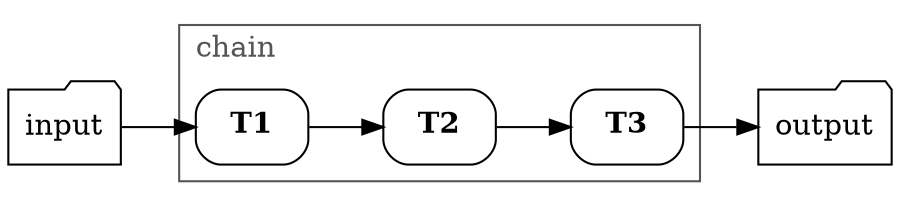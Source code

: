 // This file was auto-generated from chain.yaml - DO NOT MODIFY

digraph G {
  rankdir="LR";
  labeljust="l";
  node [shape="rect"; style="rounded"; ]


  String_5ce33a58 [label="input"; shape="folder"; ]
  String_78a287ed [label="output"; shape="folder"; ]

  T3_2f162cc0 -> String_78a287ed;
  String_5ce33a58 -> T1_ce5a68e;

  subgraph cluster_493dfb8e {
    label=<chain>;
    color="#555555";
    fontcolor="#555555";

    T1_ce5a68e [label=<<b>T1</b>>; ]
    T2_9d157ff [label=<<b>T2</b>>; ]
    T3_2f162cc0 [label=<<b>T3</b>>; ]

    T1_ce5a68e -> T2_9d157ff;
    T2_9d157ff -> T3_2f162cc0;
  }
}
